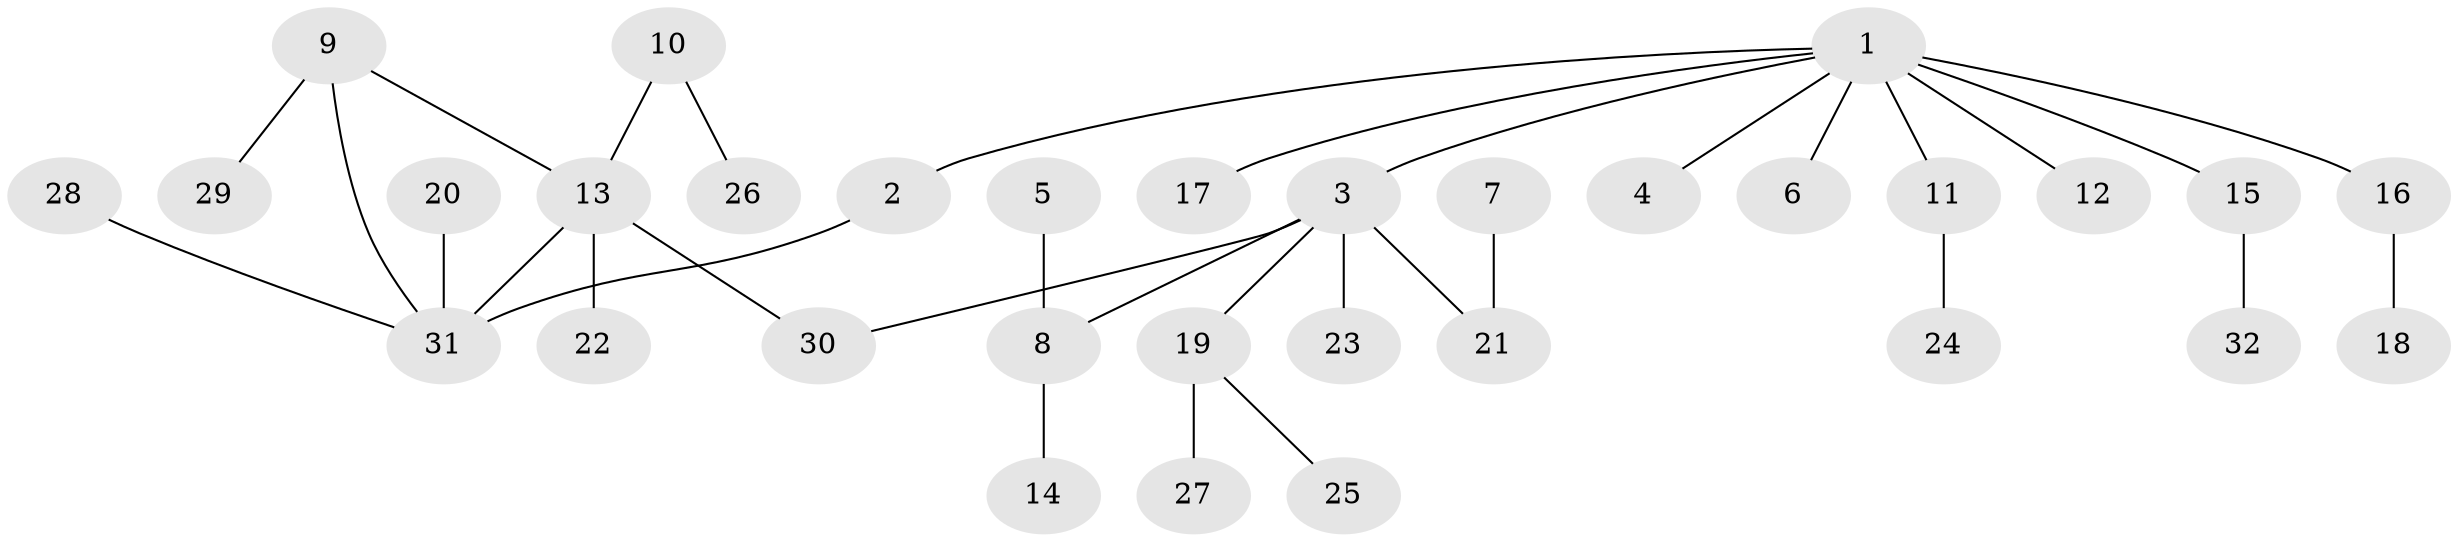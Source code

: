 // original degree distribution, {6: 0.031746031746031744, 3: 0.2222222222222222, 4: 0.07936507936507936, 2: 0.2222222222222222, 1: 0.4444444444444444}
// Generated by graph-tools (version 1.1) at 2025/49/03/09/25 03:49:23]
// undirected, 32 vertices, 33 edges
graph export_dot {
graph [start="1"]
  node [color=gray90,style=filled];
  1;
  2;
  3;
  4;
  5;
  6;
  7;
  8;
  9;
  10;
  11;
  12;
  13;
  14;
  15;
  16;
  17;
  18;
  19;
  20;
  21;
  22;
  23;
  24;
  25;
  26;
  27;
  28;
  29;
  30;
  31;
  32;
  1 -- 2 [weight=1.0];
  1 -- 3 [weight=1.0];
  1 -- 4 [weight=1.0];
  1 -- 6 [weight=1.0];
  1 -- 11 [weight=1.0];
  1 -- 12 [weight=2.0];
  1 -- 15 [weight=1.0];
  1 -- 16 [weight=1.0];
  1 -- 17 [weight=1.0];
  2 -- 31 [weight=1.0];
  3 -- 8 [weight=1.0];
  3 -- 19 [weight=1.0];
  3 -- 21 [weight=1.0];
  3 -- 23 [weight=1.0];
  3 -- 30 [weight=1.0];
  5 -- 8 [weight=1.0];
  7 -- 21 [weight=1.0];
  8 -- 14 [weight=1.0];
  9 -- 13 [weight=1.0];
  9 -- 29 [weight=1.0];
  9 -- 31 [weight=1.0];
  10 -- 13 [weight=1.0];
  10 -- 26 [weight=1.0];
  11 -- 24 [weight=1.0];
  13 -- 22 [weight=1.0];
  13 -- 30 [weight=1.0];
  13 -- 31 [weight=1.0];
  15 -- 32 [weight=1.0];
  16 -- 18 [weight=1.0];
  19 -- 25 [weight=1.0];
  19 -- 27 [weight=1.0];
  20 -- 31 [weight=1.0];
  28 -- 31 [weight=1.0];
}
